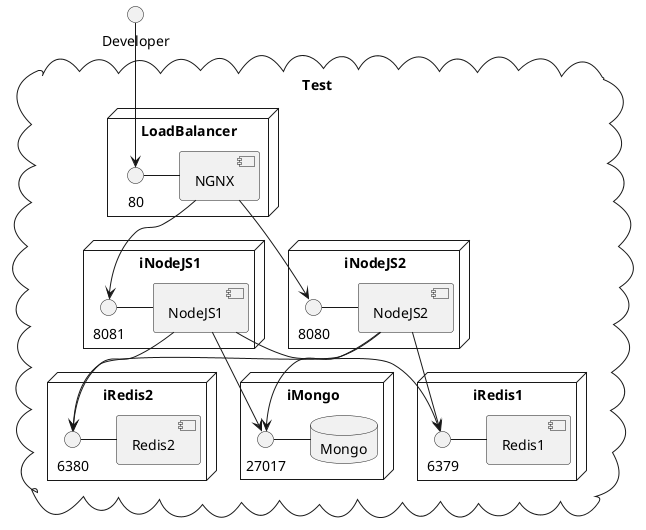 @startuml
cloud Test {
    node LoadBalancer {
      component NGNX
      80 - NGNX
    }
    node iNodeJS1 {
      component NodeJS1
      8081 - NodeJS1
    }
     node iNodeJS2 {
      component NodeJS2
      8080 - NodeJS2
    }
    NGNX --> 8081
    NGNX --> 8080
    node iRedis1 {
      component Redis1
      6379 - Redis1
    }
    node iRedis2 {
      component Redis2
      6380 - Redis2
    }
    node iMongo {
      database Mongo
      27017 - Mongo
    }

    NodeJS1 --> 27017
    NodeJS2 --> 27017
    NodeJS1 --> 6379
    NodeJS2 --> 6379
    NodeJS1 --> 6380
    NodeJS2 --> 6380
}
Developer --> 80
@enduml

